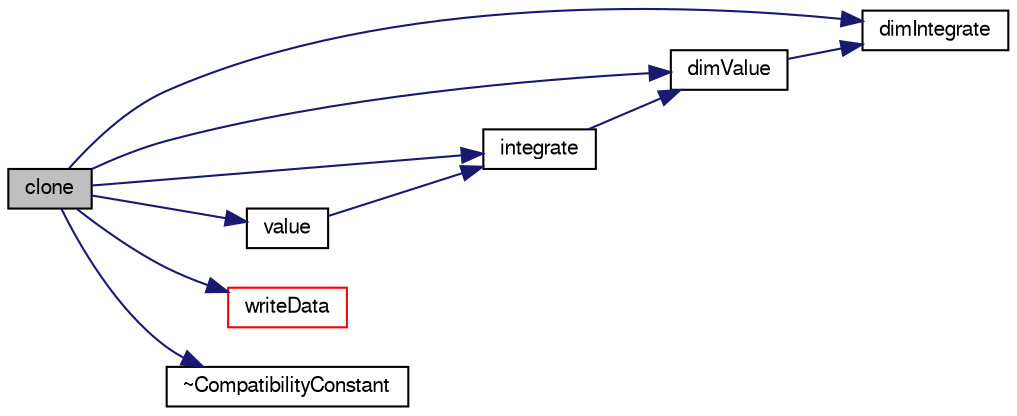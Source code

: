 digraph "clone"
{
  bgcolor="transparent";
  edge [fontname="FreeSans",fontsize="10",labelfontname="FreeSans",labelfontsize="10"];
  node [fontname="FreeSans",fontsize="10",shape=record];
  rankdir="LR";
  Node311 [label="clone",height=0.2,width=0.4,color="black", fillcolor="grey75", style="filled", fontcolor="black"];
  Node311 -> Node312 [color="midnightblue",fontsize="10",style="solid",fontname="FreeSans"];
  Node312 [label="dimIntegrate",height=0.2,width=0.4,color="black",URL="$a27650.html#aca93a96fdcfc2549d9efc3c72e090e40",tooltip="Integrate between two values and return dimensioned type. "];
  Node311 -> Node313 [color="midnightblue",fontsize="10",style="solid",fontname="FreeSans"];
  Node313 [label="dimValue",height=0.2,width=0.4,color="black",URL="$a27650.html#aa3acc2d781052ed90d30adb2777e587a",tooltip="Return dimensioned constant value. "];
  Node313 -> Node312 [color="midnightblue",fontsize="10",style="solid",fontname="FreeSans"];
  Node311 -> Node314 [color="midnightblue",fontsize="10",style="solid",fontname="FreeSans"];
  Node314 [label="integrate",height=0.2,width=0.4,color="black",URL="$a27650.html#ad2a57c33942565f457c179121c832e78",tooltip="Integrate between two values. "];
  Node314 -> Node313 [color="midnightblue",fontsize="10",style="solid",fontname="FreeSans"];
  Node311 -> Node315 [color="midnightblue",fontsize="10",style="solid",fontname="FreeSans"];
  Node315 [label="value",height=0.2,width=0.4,color="black",URL="$a27650.html#a8ac81035103f1c1f4da3244ff0d0bf46",tooltip="Return constant value. "];
  Node315 -> Node314 [color="midnightblue",fontsize="10",style="solid",fontname="FreeSans"];
  Node311 -> Node316 [color="midnightblue",fontsize="10",style="solid",fontname="FreeSans"];
  Node316 [label="writeData",height=0.2,width=0.4,color="red",URL="$a27650.html#a4a9a5e81ef203c89a365d47f0acc39b9",tooltip="Write in dictionary format. "];
  Node311 -> Node321 [color="midnightblue",fontsize="10",style="solid",fontname="FreeSans"];
  Node321 [label="~CompatibilityConstant",height=0.2,width=0.4,color="black",URL="$a27650.html#a9de9461013ccb9c5df62c465aeafb53f",tooltip="Destructor. "];
}
